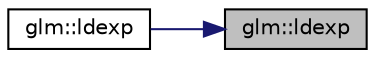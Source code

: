 digraph "glm::ldexp"
{
 // LATEX_PDF_SIZE
  edge [fontname="Helvetica",fontsize="10",labelfontname="Helvetica",labelfontsize="10"];
  node [fontname="Helvetica",fontsize="10",shape=record];
  rankdir="RL";
  Node1 [label="glm::ldexp",height=0.2,width=0.4,color="black", fillcolor="grey75", style="filled", fontcolor="black",tooltip=" "];
  Node1 -> Node2 [dir="back",color="midnightblue",fontsize="10",style="solid",fontname="Helvetica"];
  Node2 [label="glm::ldexp",height=0.2,width=0.4,color="black", fillcolor="white", style="filled",URL="$namespaceglm.html#aede23b4113d6d562c9290312af546ffc",tooltip=" "];
}
